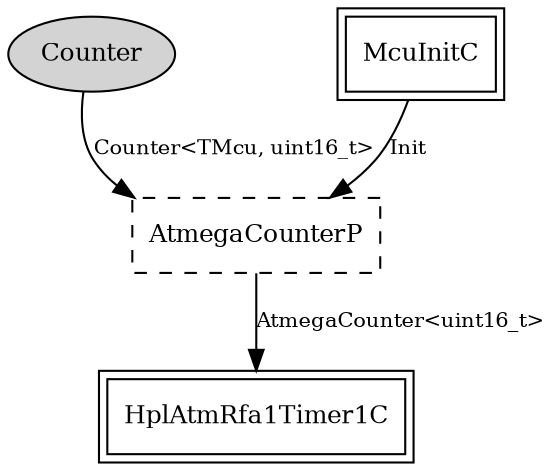 digraph "tos.chips.atm128rfa1.timer.CounterMcu16C" {
  n0x4073cb68 [shape=ellipse, style=filled, label="Counter", fontsize=12];
  "CounterMcu16C.AtmegaCounterP" [fontsize=12, shape=box, style=dashed, label="AtmegaCounterP", URL="../chtml/tos.chips.atm128rfa1.timer.AtmegaCounterP.html"];
  "McuInitC" [fontsize=12, shape=box,peripheries=2, URL="../chtml/tos.chips.atm128rfa1.McuInitC.html"];
  "CounterMcu16C.AtmegaCounterP" [fontsize=12, shape=box, style=dashed, label="AtmegaCounterP", URL="../chtml/tos.chips.atm128rfa1.timer.AtmegaCounterP.html"];
  "CounterMcu16C.AtmegaCounterP" [fontsize=12, shape=box, style=dashed, label="AtmegaCounterP", URL="../chtml/tos.chips.atm128rfa1.timer.AtmegaCounterP.html"];
  "HplAtmRfa1Timer1C" [fontsize=12, shape=box,peripheries=2, URL="../chtml/tos.chips.atm128rfa1.timer.HplAtmRfa1Timer1C.html"];
  "n0x4073cb68" -> "CounterMcu16C.AtmegaCounterP" [label="Counter<TMcu, uint16_t>", URL="../ihtml/tos.lib.timer.Counter.html", fontsize=10];
  "McuInitC" -> "CounterMcu16C.AtmegaCounterP" [label="Init", URL="../ihtml/tos.interfaces.Init.html", fontsize=10];
  "CounterMcu16C.AtmegaCounterP" -> "HplAtmRfa1Timer1C" [label="AtmegaCounter<uint16_t>", URL="../ihtml/tos.chips.atm128rfa1.timer.AtmegaCounter.html", fontsize=10];
}
